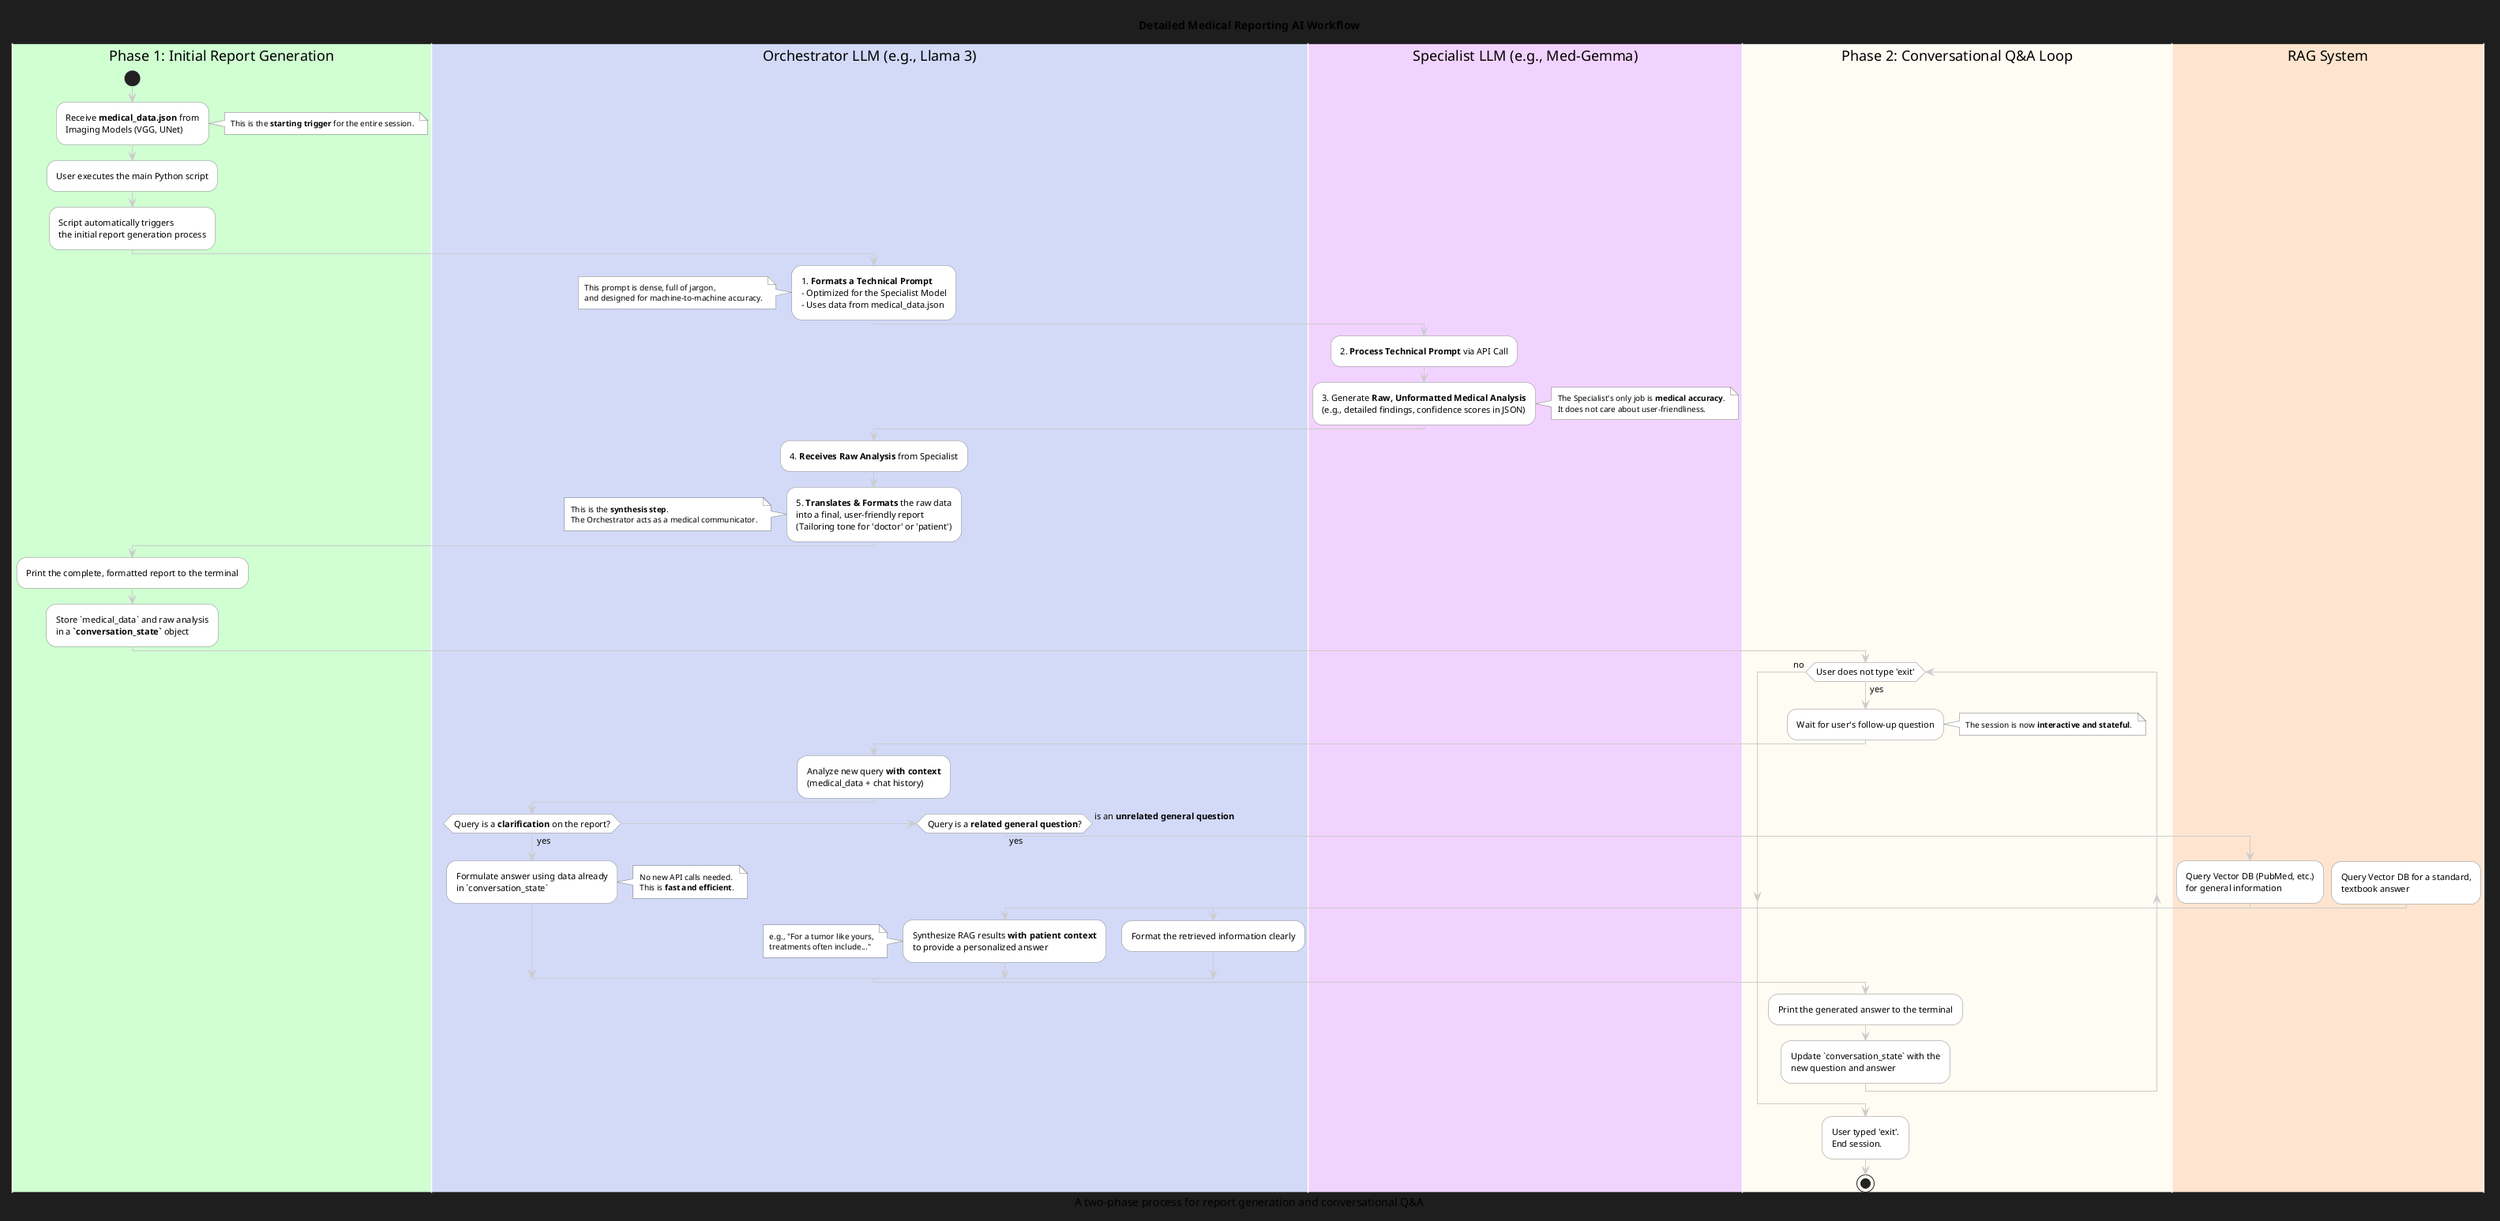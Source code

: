 @startuml System_Design
title Detailed Medical Reporting AI Workflow
caption A two-phase process for report generation and conversational Q&A

' GLOBAL DARK THEME SETTINGS
skinparam backgroundColor #1e1e1e
skinparam activity {
  BackgroundColor #FFFFFFFF
  BorderColor #888
  FontColor #000000FF
  FontSize 11
}
skinparam note {
  BackgroundColor #FFFFFFFF
  BorderColor #777
  FontColor #000000FF
  FontSize 10
}
skinparam arrow {
  Color #cccccc
  Thickness 1
}
skinparam swimlane {
  BorderColor #FFFFFFFF
  FontColor #000000FF
}
skinparam defaultFontName "Segoe UI"
skinparam padding 2

' SWIMLANE FOR PHASE 1
|#D0FFD2FF|Phase 1: Initial Report Generation|
start

:Receive **medical_data.json** from\nImaging Models (VGG, UNet);
note right: This is the **starting trigger** for the entire session.

:User executes the main Python script;

:Script automatically triggers\nthe initial report generation process;

' SWIMLANE FOR THE ORCHESTRATOR'S ROLE
|#1565c0|Orchestrator LLM (e.g., Llama 3)|
:1. **Formats a Technical Prompt**\n- Optimized for the Specialist Model\n- Uses data from medical_data.json;
note left: This prompt is dense, full of jargon,\nand designed for machine-to-machine accuracy.

' SWIMLANE FOR THE SPECIALIST'S ROLE
|#F2D3FFFF|Specialist LLM (e.g., Med-Gemma)|
:2. **Process Technical Prompt** via API Call;
:3. Generate **Raw, Unformatted Medical Analysis**\n(e.g., detailed findings, confidence scores in JSON);
note right: The Specialist's only job is **medical accuracy**.\nIt does not care about user-friendliness.

' BACK TO THE ORCHESTRATOR
|#1565c0|Orchestrator LLM (e.g., Llama 3)|
:4. **Receives Raw Analysis** from Specialist;
:5. **Translates & Formats** the raw data\ninto a final, user-friendly report\n(Tailoring tone for 'doctor' or 'patient');
note left: This is the **synthesis step**.\nThe Orchestrator acts as a medical communicator.

' BACK TO THE MAIN SCRIPT
|#D0FFD2FF|Phase 1: Initial Report Generation|
:Print the complete, formatted report to the terminal;
:Store `medical_data` and raw analysis\nin a **`conversation_state`** object;

' SWIMLANE FOR PHASE 2
|#FFEDB8FF|Phase 2: Conversational Q&A Loop|
while (User does not type 'exit') is (yes)
  :Wait for user's follow-up question;
  note right: The session is now **interactive and stateful**.

  ' ORCHESTRATOR HANDLES THE FOLLOW-UP
  |#B8D9FFFF|Orchestrator LLM (e.g., Llama 3)|
  :Analyze new query **with context**\n(medical_data + chat history);

  if (Query is a **clarification** on the report?) then (yes)
    :Formulate answer using data already\nin `conversation_state`;
    note right: No new API calls needed.\nThis is **fast and efficient**.

  elseif (Query is a **related general question**?) then (yes)
    ' SWIMLANE FOR THE RAG SYSTEM
    |#ef6c00|RAG System|
    :Query Vector DB (PubMed, etc.)\nfor general information;
    |#D2E8FF|Orchestrator LLM (e.g., Llama 3)|
    :Synthesize RAG results **with patient context**\nto provide a personalized answer;
    note left: e.g., "For a tumor like yours,\ntreatments often include..."

  else (is an **unrelated general question**)
    ' RAG SYSTEM AGAIN
    |#FFE5CFFF|RAG System|
    :Query Vector DB for a standard,\ntextbook answer;
    |#D2DAF8FF|Orchestrator LLM (e.g., Llama 3)|
    :Format the retrieved information clearly;
  endif

  |#FFFCF3|Phase 2: Conversational Q&A Loop|
  :Print the generated answer to the terminal;
  :Update `conversation_state` with the\nnew question and answer;
endwhile (no)

:User typed 'exit'.\nEnd session.;

stop
@enduml
